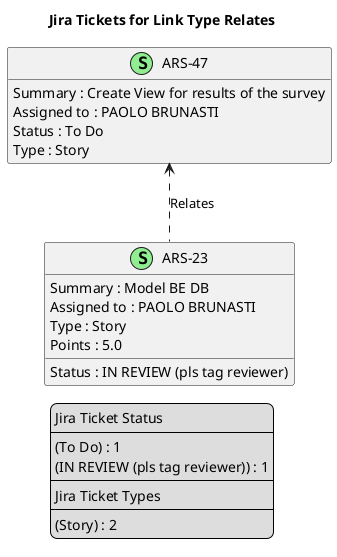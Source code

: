 @startuml
'https://plantuml.com/class-diagram

' GENERATE CLASS DIAGRAM ===========
' Generated at    : Tue May 14 12:25:21 CEST 2024

title Jira Tickets for Link Type Relates
hide empty members

legend
Jira Ticket Status
----
(To Do) : 1
(IN REVIEW (pls tag reviewer)) : 1
----
Jira Ticket Types
----
(Story) : 2
end legend


' Tickets =======
class "ARS-23" << (S,lightgreen) >> {
  Summary : Model BE DB
  Assigned to : PAOLO BRUNASTI
  Status : IN REVIEW (pls tag reviewer)
  Type : Story
  Points : 5.0
}

class "ARS-47" << (S,lightgreen) >> {
  Summary : Create View for results of the survey
  Assigned to : PAOLO BRUNASTI
  Status : To Do
  Type : Story
}



' Links =======
"ARS-47" <.. "ARS-23" : Relates



@enduml
